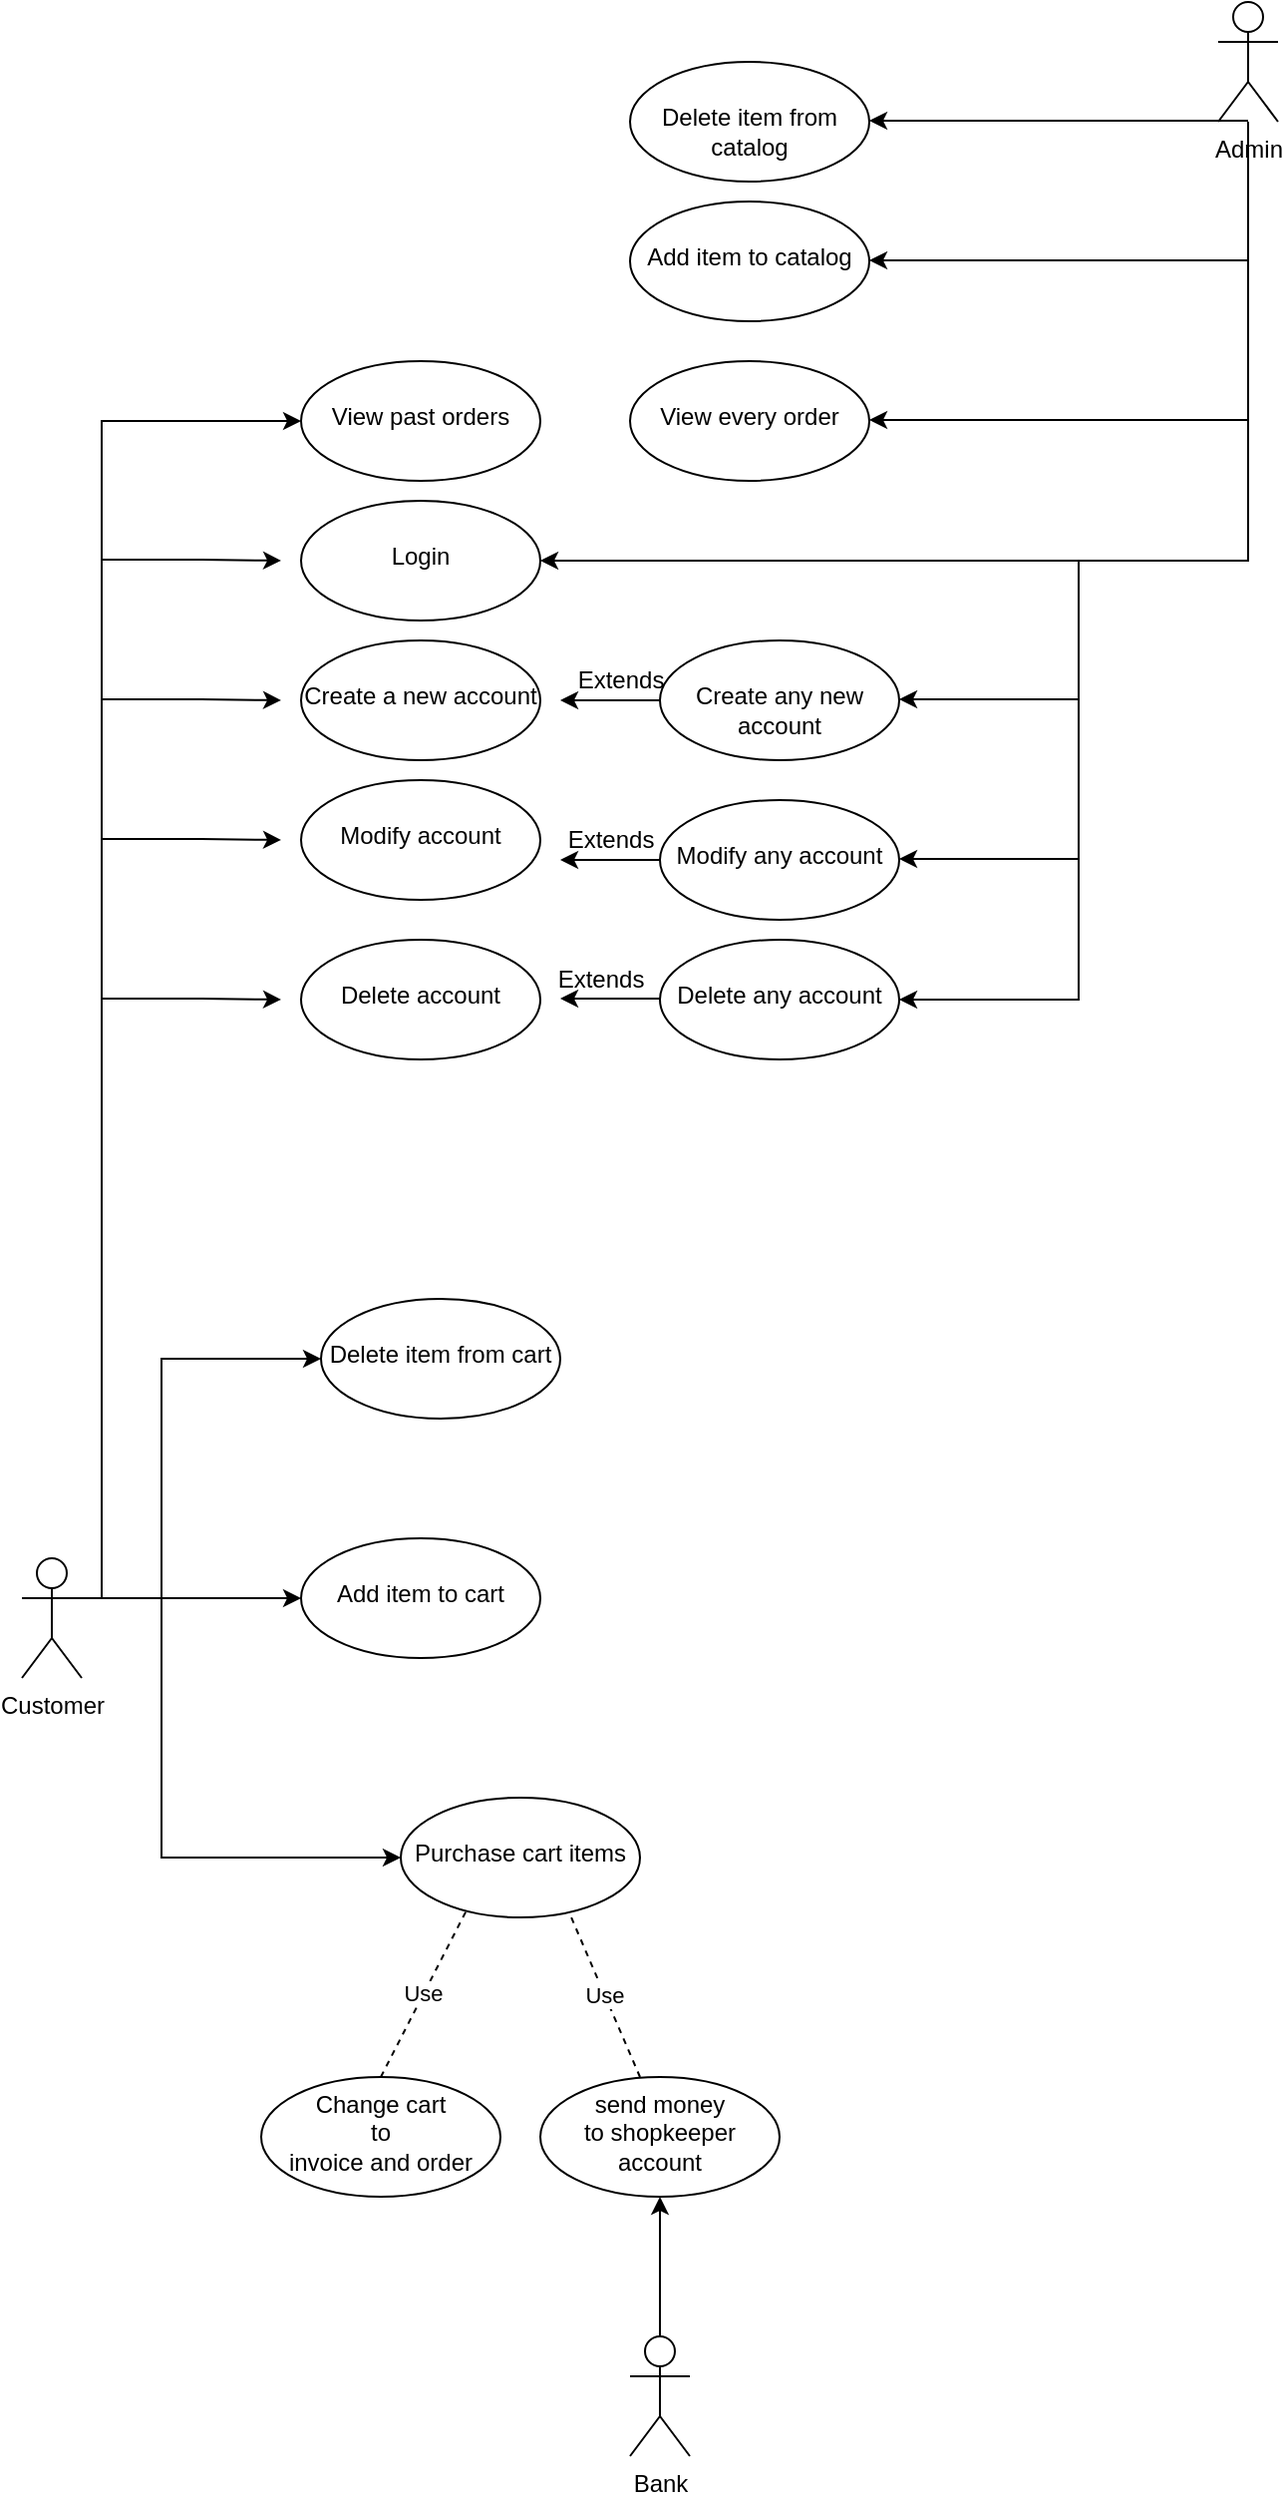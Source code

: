 <mxfile version="16.2.2" type="device"><diagram id="JB6pFqcGMJUQehR3WKPH" name="Page-1"><mxGraphModel dx="1196" dy="1734" grid="1" gridSize="10" guides="1" tooltips="1" connect="1" arrows="1" fold="1" page="1" pageScale="1" pageWidth="850" pageHeight="1100" math="0" shadow="0"><root><mxCell id="0"/><mxCell id="1" parent="0"/><mxCell id="wff5vpk10jo1XMDKwpaQ-7" value="" style="edgeStyle=orthogonalEdgeStyle;rounded=0;orthogonalLoop=1;jettySize=auto;html=1;" edge="1" parent="1" source="wff5vpk10jo1XMDKwpaQ-1" target="wff5vpk10jo1XMDKwpaQ-6"><mxGeometry relative="1" as="geometry"><Array as="points"><mxPoint x="230" y="520"/><mxPoint x="230" y="520"/></Array></mxGeometry></mxCell><mxCell id="wff5vpk10jo1XMDKwpaQ-1" value="Customer" style="shape=umlActor;verticalLabelPosition=bottom;verticalAlign=top;html=1;outlineConnect=0;" vertex="1" parent="1"><mxGeometry x="130" y="500" width="30" height="60" as="geometry"/></mxCell><mxCell id="wff5vpk10jo1XMDKwpaQ-22" style="edgeStyle=orthogonalEdgeStyle;rounded=0;orthogonalLoop=1;jettySize=auto;html=1;entryX=0.5;entryY=1;entryDx=0;entryDy=0;" edge="1" parent="1" source="wff5vpk10jo1XMDKwpaQ-2" target="wff5vpk10jo1XMDKwpaQ-19"><mxGeometry relative="1" as="geometry"/></mxCell><mxCell id="wff5vpk10jo1XMDKwpaQ-2" value="Bank" style="shape=umlActor;verticalLabelPosition=bottom;verticalAlign=top;html=1;outlineConnect=0;" vertex="1" parent="1"><mxGeometry x="435" y="890" width="30" height="60" as="geometry"/></mxCell><mxCell id="wff5vpk10jo1XMDKwpaQ-40" style="edgeStyle=orthogonalEdgeStyle;rounded=0;orthogonalLoop=1;jettySize=auto;html=1;entryX=1;entryY=0.5;entryDx=0;entryDy=0;" edge="1" parent="1" source="wff5vpk10jo1XMDKwpaQ-3" target="wff5vpk10jo1XMDKwpaQ-26"><mxGeometry relative="1" as="geometry"><Array as="points"><mxPoint x="745"/></Array></mxGeometry></mxCell><mxCell id="wff5vpk10jo1XMDKwpaQ-3" value="Admin" style="shape=umlActor;verticalLabelPosition=bottom;verticalAlign=top;html=1;outlineConnect=0;" vertex="1" parent="1"><mxGeometry x="730" y="-280" width="30" height="60" as="geometry"/></mxCell><mxCell id="wff5vpk10jo1XMDKwpaQ-6" value="&lt;br&gt;Add item to cart" style="ellipse;whiteSpace=wrap;html=1;verticalAlign=top;" vertex="1" parent="1"><mxGeometry x="270" y="490" width="120" height="60" as="geometry"/></mxCell><mxCell id="wff5vpk10jo1XMDKwpaQ-12" value="" style="edgeStyle=orthogonalEdgeStyle;rounded=0;orthogonalLoop=1;jettySize=auto;html=1;" edge="1" parent="1"><mxGeometry relative="1" as="geometry"><mxPoint x="200" y="520" as="sourcePoint"/><mxPoint x="280" y="400" as="targetPoint"/><Array as="points"><mxPoint x="250" y="400"/><mxPoint x="250" y="400"/></Array></mxGeometry></mxCell><mxCell id="wff5vpk10jo1XMDKwpaQ-13" value="&lt;br&gt;Delete item from cart" style="ellipse;whiteSpace=wrap;html=1;verticalAlign=top;" vertex="1" parent="1"><mxGeometry x="280" y="370" width="120" height="60" as="geometry"/></mxCell><mxCell id="wff5vpk10jo1XMDKwpaQ-14" value="" style="edgeStyle=orthogonalEdgeStyle;rounded=0;orthogonalLoop=1;jettySize=auto;html=1;" edge="1" parent="1"><mxGeometry relative="1" as="geometry"><mxPoint x="200" y="510" as="sourcePoint"/><mxPoint x="320" y="650" as="targetPoint"/><Array as="points"><mxPoint x="300" y="650"/><mxPoint x="300" y="650"/></Array></mxGeometry></mxCell><mxCell id="wff5vpk10jo1XMDKwpaQ-15" value="&lt;br&gt;Purchase cart items" style="ellipse;whiteSpace=wrap;html=1;verticalAlign=top;" vertex="1" parent="1"><mxGeometry x="320" y="620" width="120" height="60" as="geometry"/></mxCell><mxCell id="wff5vpk10jo1XMDKwpaQ-16" value="Use" style="endArrow=none;dashed=1;html=1;rounded=0;entryX=0.274;entryY=0.944;entryDx=0;entryDy=0;entryPerimeter=0;" edge="1" parent="1" target="wff5vpk10jo1XMDKwpaQ-15"><mxGeometry width="50" height="50" relative="1" as="geometry"><mxPoint x="310" y="760" as="sourcePoint"/><mxPoint x="450" y="700" as="targetPoint"/></mxGeometry></mxCell><mxCell id="wff5vpk10jo1XMDKwpaQ-18" value="Use" style="endArrow=none;dashed=1;html=1;rounded=0;entryX=0.707;entryY=0.974;entryDx=0;entryDy=0;entryPerimeter=0;" edge="1" parent="1" target="wff5vpk10jo1XMDKwpaQ-15"><mxGeometry width="50" height="50" relative="1" as="geometry"><mxPoint x="440" y="760" as="sourcePoint"/><mxPoint x="410" y="687" as="targetPoint"/></mxGeometry></mxCell><mxCell id="wff5vpk10jo1XMDKwpaQ-19" value="send money&lt;br&gt;to shopkeeper&lt;br&gt;account" style="ellipse;whiteSpace=wrap;html=1;verticalAlign=top;" vertex="1" parent="1"><mxGeometry x="390" y="760" width="120" height="60" as="geometry"/></mxCell><mxCell id="wff5vpk10jo1XMDKwpaQ-20" value="Change cart&lt;br&gt;to&lt;br&gt;invoice and order" style="ellipse;whiteSpace=wrap;html=1;verticalAlign=top;" vertex="1" parent="1"><mxGeometry x="250" y="760" width="120" height="60" as="geometry"/></mxCell><mxCell id="wff5vpk10jo1XMDKwpaQ-23" value="" style="edgeStyle=orthogonalEdgeStyle;rounded=0;orthogonalLoop=1;jettySize=auto;html=1;entryX=0;entryY=0.5;entryDx=0;entryDy=0;" edge="1" parent="1" target="wff5vpk10jo1XMDKwpaQ-33"><mxGeometry relative="1" as="geometry"><mxPoint x="170" y="520" as="sourcePoint"/><mxPoint x="170" y="-70" as="targetPoint"/><Array as="points"><mxPoint x="170" y="-70"/></Array></mxGeometry></mxCell><mxCell id="wff5vpk10jo1XMDKwpaQ-25" value="" style="edgeStyle=orthogonalEdgeStyle;rounded=0;orthogonalLoop=1;jettySize=auto;html=1;" edge="1" parent="1"><mxGeometry relative="1" as="geometry"><mxPoint x="170" y="219.5" as="sourcePoint"/><mxPoint x="260" y="220" as="targetPoint"/><Array as="points"><mxPoint x="220" y="219.5"/><mxPoint x="220" y="219.5"/></Array></mxGeometry></mxCell><mxCell id="wff5vpk10jo1XMDKwpaQ-26" value="&lt;br&gt;Login" style="ellipse;whiteSpace=wrap;html=1;verticalAlign=top;" vertex="1" parent="1"><mxGeometry x="270" y="-30" width="120" height="60" as="geometry"/></mxCell><mxCell id="wff5vpk10jo1XMDKwpaQ-27" value="&lt;br&gt;Create a new account" style="ellipse;whiteSpace=wrap;html=1;verticalAlign=top;" vertex="1" parent="1"><mxGeometry x="270" y="40" width="120" height="60" as="geometry"/></mxCell><mxCell id="wff5vpk10jo1XMDKwpaQ-28" value="&lt;br&gt;Modify account" style="ellipse;whiteSpace=wrap;html=1;verticalAlign=top;" vertex="1" parent="1"><mxGeometry x="270" y="110" width="120" height="60" as="geometry"/></mxCell><mxCell id="wff5vpk10jo1XMDKwpaQ-29" value="&lt;br&gt;Delete account" style="ellipse;whiteSpace=wrap;html=1;verticalAlign=top;" vertex="1" parent="1"><mxGeometry x="270" y="190" width="120" height="60" as="geometry"/></mxCell><mxCell id="wff5vpk10jo1XMDKwpaQ-30" value="" style="edgeStyle=orthogonalEdgeStyle;rounded=0;orthogonalLoop=1;jettySize=auto;html=1;" edge="1" parent="1"><mxGeometry relative="1" as="geometry"><mxPoint x="170" y="139.5" as="sourcePoint"/><mxPoint x="260" y="140" as="targetPoint"/><Array as="points"><mxPoint x="220" y="139.5"/><mxPoint x="220" y="139.5"/></Array></mxGeometry></mxCell><mxCell id="wff5vpk10jo1XMDKwpaQ-31" value="" style="edgeStyle=orthogonalEdgeStyle;rounded=0;orthogonalLoop=1;jettySize=auto;html=1;" edge="1" parent="1"><mxGeometry relative="1" as="geometry"><mxPoint x="170" y="69.5" as="sourcePoint"/><mxPoint x="260" y="70" as="targetPoint"/><Array as="points"><mxPoint x="220" y="69.5"/><mxPoint x="220" y="69.5"/></Array></mxGeometry></mxCell><mxCell id="wff5vpk10jo1XMDKwpaQ-32" value="" style="edgeStyle=orthogonalEdgeStyle;rounded=0;orthogonalLoop=1;jettySize=auto;html=1;" edge="1" parent="1"><mxGeometry relative="1" as="geometry"><mxPoint x="170" y="-0.5" as="sourcePoint"/><mxPoint x="260" as="targetPoint"/><Array as="points"><mxPoint x="220" y="-0.5"/><mxPoint x="220" y="-0.5"/></Array></mxGeometry></mxCell><mxCell id="wff5vpk10jo1XMDKwpaQ-33" value="&lt;br&gt;View past orders" style="ellipse;whiteSpace=wrap;html=1;verticalAlign=top;" vertex="1" parent="1"><mxGeometry x="270" y="-100" width="120" height="60" as="geometry"/></mxCell><mxCell id="wff5vpk10jo1XMDKwpaQ-35" value="&lt;br&gt;View every order" style="ellipse;whiteSpace=wrap;html=1;verticalAlign=top;" vertex="1" parent="1"><mxGeometry x="435" y="-100" width="120" height="60" as="geometry"/></mxCell><mxCell id="wff5vpk10jo1XMDKwpaQ-43" style="edgeStyle=orthogonalEdgeStyle;rounded=0;orthogonalLoop=1;jettySize=auto;html=1;" edge="1" parent="1"><mxGeometry relative="1" as="geometry"><mxPoint x="555" y="-70.5" as="targetPoint"/><mxPoint x="560" y="-70.5" as="sourcePoint"/><Array as="points"><mxPoint x="745" y="-70.5"/><mxPoint x="745" y="-70.5"/></Array></mxGeometry></mxCell><mxCell id="wff5vpk10jo1XMDKwpaQ-45" value="&lt;br&gt;Create any new&lt;br&gt;account" style="ellipse;whiteSpace=wrap;html=1;verticalAlign=top;" vertex="1" parent="1"><mxGeometry x="450" y="40" width="120" height="60" as="geometry"/></mxCell><mxCell id="wff5vpk10jo1XMDKwpaQ-46" value="&lt;br&gt;Modify any account" style="ellipse;whiteSpace=wrap;html=1;verticalAlign=top;" vertex="1" parent="1"><mxGeometry x="450" y="120" width="120" height="60" as="geometry"/></mxCell><mxCell id="wff5vpk10jo1XMDKwpaQ-47" value="&lt;br&gt;Delete any account" style="ellipse;whiteSpace=wrap;html=1;verticalAlign=top;" vertex="1" parent="1"><mxGeometry x="450" y="190" width="120" height="60" as="geometry"/></mxCell><mxCell id="wff5vpk10jo1XMDKwpaQ-48" style="edgeStyle=orthogonalEdgeStyle;rounded=0;orthogonalLoop=1;jettySize=auto;html=1;entryX=1;entryY=0.5;entryDx=0;entryDy=0;" edge="1" parent="1" target="wff5vpk10jo1XMDKwpaQ-47"><mxGeometry relative="1" as="geometry"><mxPoint x="630" y="150.5" as="targetPoint"/><mxPoint x="545" as="sourcePoint"/><Array as="points"><mxPoint x="660"/><mxPoint x="660" y="220"/></Array></mxGeometry></mxCell><mxCell id="wff5vpk10jo1XMDKwpaQ-49" style="edgeStyle=orthogonalEdgeStyle;rounded=0;orthogonalLoop=1;jettySize=auto;html=1;" edge="1" parent="1"><mxGeometry relative="1" as="geometry"><mxPoint x="570" y="69.5" as="targetPoint"/><mxPoint x="660" y="69.5" as="sourcePoint"/><Array as="points"><mxPoint x="650" y="69.5"/><mxPoint x="650" y="69.5"/></Array></mxGeometry></mxCell><mxCell id="wff5vpk10jo1XMDKwpaQ-50" style="edgeStyle=orthogonalEdgeStyle;rounded=0;orthogonalLoop=1;jettySize=auto;html=1;" edge="1" parent="1"><mxGeometry relative="1" as="geometry"><mxPoint x="570" y="149.5" as="targetPoint"/><mxPoint x="660" y="149.5" as="sourcePoint"/><Array as="points"><mxPoint x="650" y="149.5"/><mxPoint x="650" y="149.5"/></Array></mxGeometry></mxCell><mxCell id="wff5vpk10jo1XMDKwpaQ-51" style="edgeStyle=orthogonalEdgeStyle;rounded=0;orthogonalLoop=1;jettySize=auto;html=1;" edge="1" parent="1"><mxGeometry relative="1" as="geometry"><mxPoint x="400" y="69.5" as="targetPoint"/><mxPoint x="450" y="70" as="sourcePoint"/><Array as="points"><mxPoint x="400" y="70"/><mxPoint x="400" y="70"/></Array></mxGeometry></mxCell><mxCell id="wff5vpk10jo1XMDKwpaQ-52" value="Extends" style="text;html=1;align=center;verticalAlign=middle;resizable=0;points=[];autosize=1;strokeColor=none;fillColor=none;" vertex="1" parent="1"><mxGeometry x="400" y="50" width="60" height="20" as="geometry"/></mxCell><mxCell id="wff5vpk10jo1XMDKwpaQ-56" style="edgeStyle=orthogonalEdgeStyle;rounded=0;orthogonalLoop=1;jettySize=auto;html=1;" edge="1" parent="1"><mxGeometry relative="1" as="geometry"><mxPoint x="400" y="150" as="targetPoint"/><mxPoint x="450" y="150" as="sourcePoint"/><Array as="points"><mxPoint x="400" y="150.5"/><mxPoint x="400" y="150.5"/></Array></mxGeometry></mxCell><mxCell id="wff5vpk10jo1XMDKwpaQ-57" style="edgeStyle=orthogonalEdgeStyle;rounded=0;orthogonalLoop=1;jettySize=auto;html=1;" edge="1" parent="1"><mxGeometry relative="1" as="geometry"><mxPoint x="400" y="219.5" as="targetPoint"/><mxPoint x="450" y="219.5" as="sourcePoint"/><Array as="points"><mxPoint x="400" y="220"/><mxPoint x="400" y="220"/></Array></mxGeometry></mxCell><mxCell id="wff5vpk10jo1XMDKwpaQ-58" value="Extends" style="text;html=1;align=center;verticalAlign=middle;resizable=0;points=[];autosize=1;strokeColor=none;fillColor=none;" vertex="1" parent="1"><mxGeometry x="395" y="130" width="60" height="20" as="geometry"/></mxCell><mxCell id="wff5vpk10jo1XMDKwpaQ-59" value="Extends" style="text;html=1;align=center;verticalAlign=middle;resizable=0;points=[];autosize=1;strokeColor=none;fillColor=none;" vertex="1" parent="1"><mxGeometry x="390" y="200" width="60" height="20" as="geometry"/></mxCell><mxCell id="wff5vpk10jo1XMDKwpaQ-60" value="&lt;br&gt;Delete item from catalog" style="ellipse;whiteSpace=wrap;html=1;verticalAlign=top;" vertex="1" parent="1"><mxGeometry x="435" y="-250" width="120" height="60" as="geometry"/></mxCell><mxCell id="wff5vpk10jo1XMDKwpaQ-61" value="&lt;br&gt;Add item to catalog" style="ellipse;whiteSpace=wrap;html=1;verticalAlign=top;" vertex="1" parent="1"><mxGeometry x="435" y="-180" width="120" height="60" as="geometry"/></mxCell><mxCell id="wff5vpk10jo1XMDKwpaQ-63" style="edgeStyle=orthogonalEdgeStyle;rounded=0;orthogonalLoop=1;jettySize=auto;html=1;" edge="1" parent="1"><mxGeometry relative="1" as="geometry"><mxPoint x="555" y="-150.5" as="targetPoint"/><mxPoint x="560" y="-150.5" as="sourcePoint"/><Array as="points"><mxPoint x="745" y="-150.5"/><mxPoint x="745" y="-150.5"/></Array></mxGeometry></mxCell><mxCell id="wff5vpk10jo1XMDKwpaQ-64" style="edgeStyle=orthogonalEdgeStyle;rounded=0;orthogonalLoop=1;jettySize=auto;html=1;" edge="1" parent="1"><mxGeometry relative="1" as="geometry"><mxPoint x="555" y="-220.5" as="targetPoint"/><mxPoint x="560" y="-220.5" as="sourcePoint"/><Array as="points"><mxPoint x="745" y="-220.5"/><mxPoint x="745" y="-220.5"/></Array></mxGeometry></mxCell></root></mxGraphModel></diagram></mxfile>